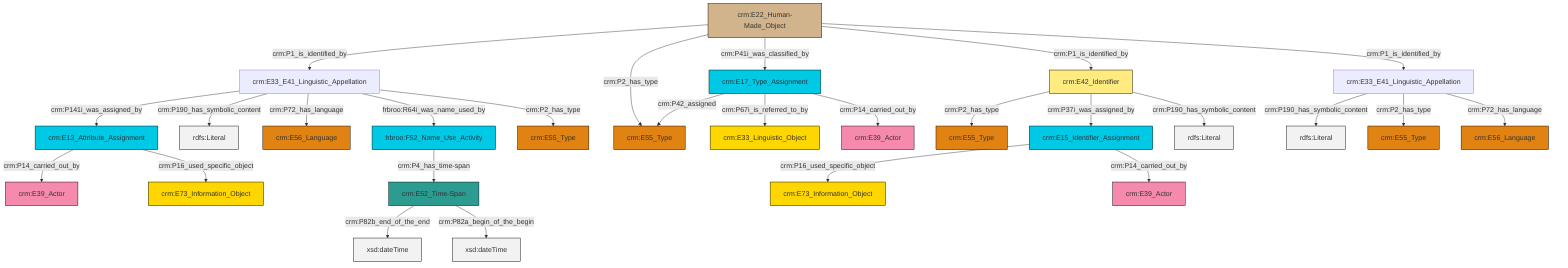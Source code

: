 graph TD
classDef Literal fill:#f2f2f2,stroke:#000000;
classDef CRM_Entity fill:#FFFFFF,stroke:#000000;
classDef Temporal_Entity fill:#00C9E6, stroke:#000000;
classDef Type fill:#E18312, stroke:#000000;
classDef Time-Span fill:#2C9C91, stroke:#000000;
classDef Appellation fill:#FFEB7F, stroke:#000000;
classDef Place fill:#008836, stroke:#000000;
classDef Persistent_Item fill:#B266B2, stroke:#000000;
classDef Conceptual_Object fill:#FFD700, stroke:#000000;
classDef Physical_Thing fill:#D2B48C, stroke:#000000;
classDef Actor fill:#f58aad, stroke:#000000;
classDef PC_Classes fill:#4ce600, stroke:#000000;
classDef Multi fill:#cccccc,stroke:#000000;

2["crm:E22_Human-Made_Object"]:::Physical_Thing -->|crm:P1_is_identified_by| 3["crm:E33_E41_Linguistic_Appellation"]:::Default
3["crm:E33_E41_Linguistic_Appellation"]:::Default -->|crm:P141i_was_assigned_by| 6["crm:E13_Attribute_Assignment"]:::Temporal_Entity
7["crm:E42_Identifier"]:::Appellation -->|crm:P2_has_type| 8["crm:E55_Type"]:::Type
0["crm:E52_Time-Span"]:::Time-Span -->|crm:P82b_end_of_the_end| 11[xsd:dateTime]:::Literal
3["crm:E33_E41_Linguistic_Appellation"]:::Default -->|crm:P190_has_symbolic_content| 12[rdfs:Literal]:::Literal
6["crm:E13_Attribute_Assignment"]:::Temporal_Entity -->|crm:P14_carried_out_by| 17["crm:E39_Actor"]:::Actor
23["crm:E17_Type_Assignment"]:::Temporal_Entity -->|crm:P42_assigned| 4["crm:E55_Type"]:::Type
3["crm:E33_E41_Linguistic_Appellation"]:::Default -->|crm:P72_has_language| 24["crm:E56_Language"]:::Type
7["crm:E42_Identifier"]:::Appellation -->|crm:P37i_was_assigned_by| 15["crm:E15_Identifier_Assignment"]:::Temporal_Entity
15["crm:E15_Identifier_Assignment"]:::Temporal_Entity -->|crm:P16_used_specific_object| 19["crm:E73_Information_Object"]:::Conceptual_Object
2["crm:E22_Human-Made_Object"]:::Physical_Thing -->|crm:P2_has_type| 4["crm:E55_Type"]:::Type
25["crm:E33_E41_Linguistic_Appellation"]:::Default -->|crm:P190_has_symbolic_content| 26[rdfs:Literal]:::Literal
0["crm:E52_Time-Span"]:::Time-Span -->|crm:P82a_begin_of_the_begin| 28[xsd:dateTime]:::Literal
7["crm:E42_Identifier"]:::Appellation -->|crm:P190_has_symbolic_content| 30[rdfs:Literal]:::Literal
25["crm:E33_E41_Linguistic_Appellation"]:::Default -->|crm:P2_has_type| 13["crm:E55_Type"]:::Type
2["crm:E22_Human-Made_Object"]:::Physical_Thing -->|crm:P41i_was_classified_by| 23["crm:E17_Type_Assignment"]:::Temporal_Entity
25["crm:E33_E41_Linguistic_Appellation"]:::Default -->|crm:P72_has_language| 31["crm:E56_Language"]:::Type
2["crm:E22_Human-Made_Object"]:::Physical_Thing -->|crm:P1_is_identified_by| 7["crm:E42_Identifier"]:::Appellation
3["crm:E33_E41_Linguistic_Appellation"]:::Default -->|frbroo:R64i_was_name_used_by| 21["frbroo:F52_Name_Use_Activity"]:::Temporal_Entity
21["frbroo:F52_Name_Use_Activity"]:::Temporal_Entity -->|crm:P4_has_time-span| 0["crm:E52_Time-Span"]:::Time-Span
3["crm:E33_E41_Linguistic_Appellation"]:::Default -->|crm:P2_has_type| 41["crm:E55_Type"]:::Type
23["crm:E17_Type_Assignment"]:::Temporal_Entity -->|crm:P67i_is_referred_to_by| 37["crm:E33_Linguistic_Object"]:::Conceptual_Object
15["crm:E15_Identifier_Assignment"]:::Temporal_Entity -->|crm:P14_carried_out_by| 9["crm:E39_Actor"]:::Actor
2["crm:E22_Human-Made_Object"]:::Physical_Thing -->|crm:P1_is_identified_by| 25["crm:E33_E41_Linguistic_Appellation"]:::Default
6["crm:E13_Attribute_Assignment"]:::Temporal_Entity -->|crm:P16_used_specific_object| 33["crm:E73_Information_Object"]:::Conceptual_Object
23["crm:E17_Type_Assignment"]:::Temporal_Entity -->|crm:P14_carried_out_by| 39["crm:E39_Actor"]:::Actor